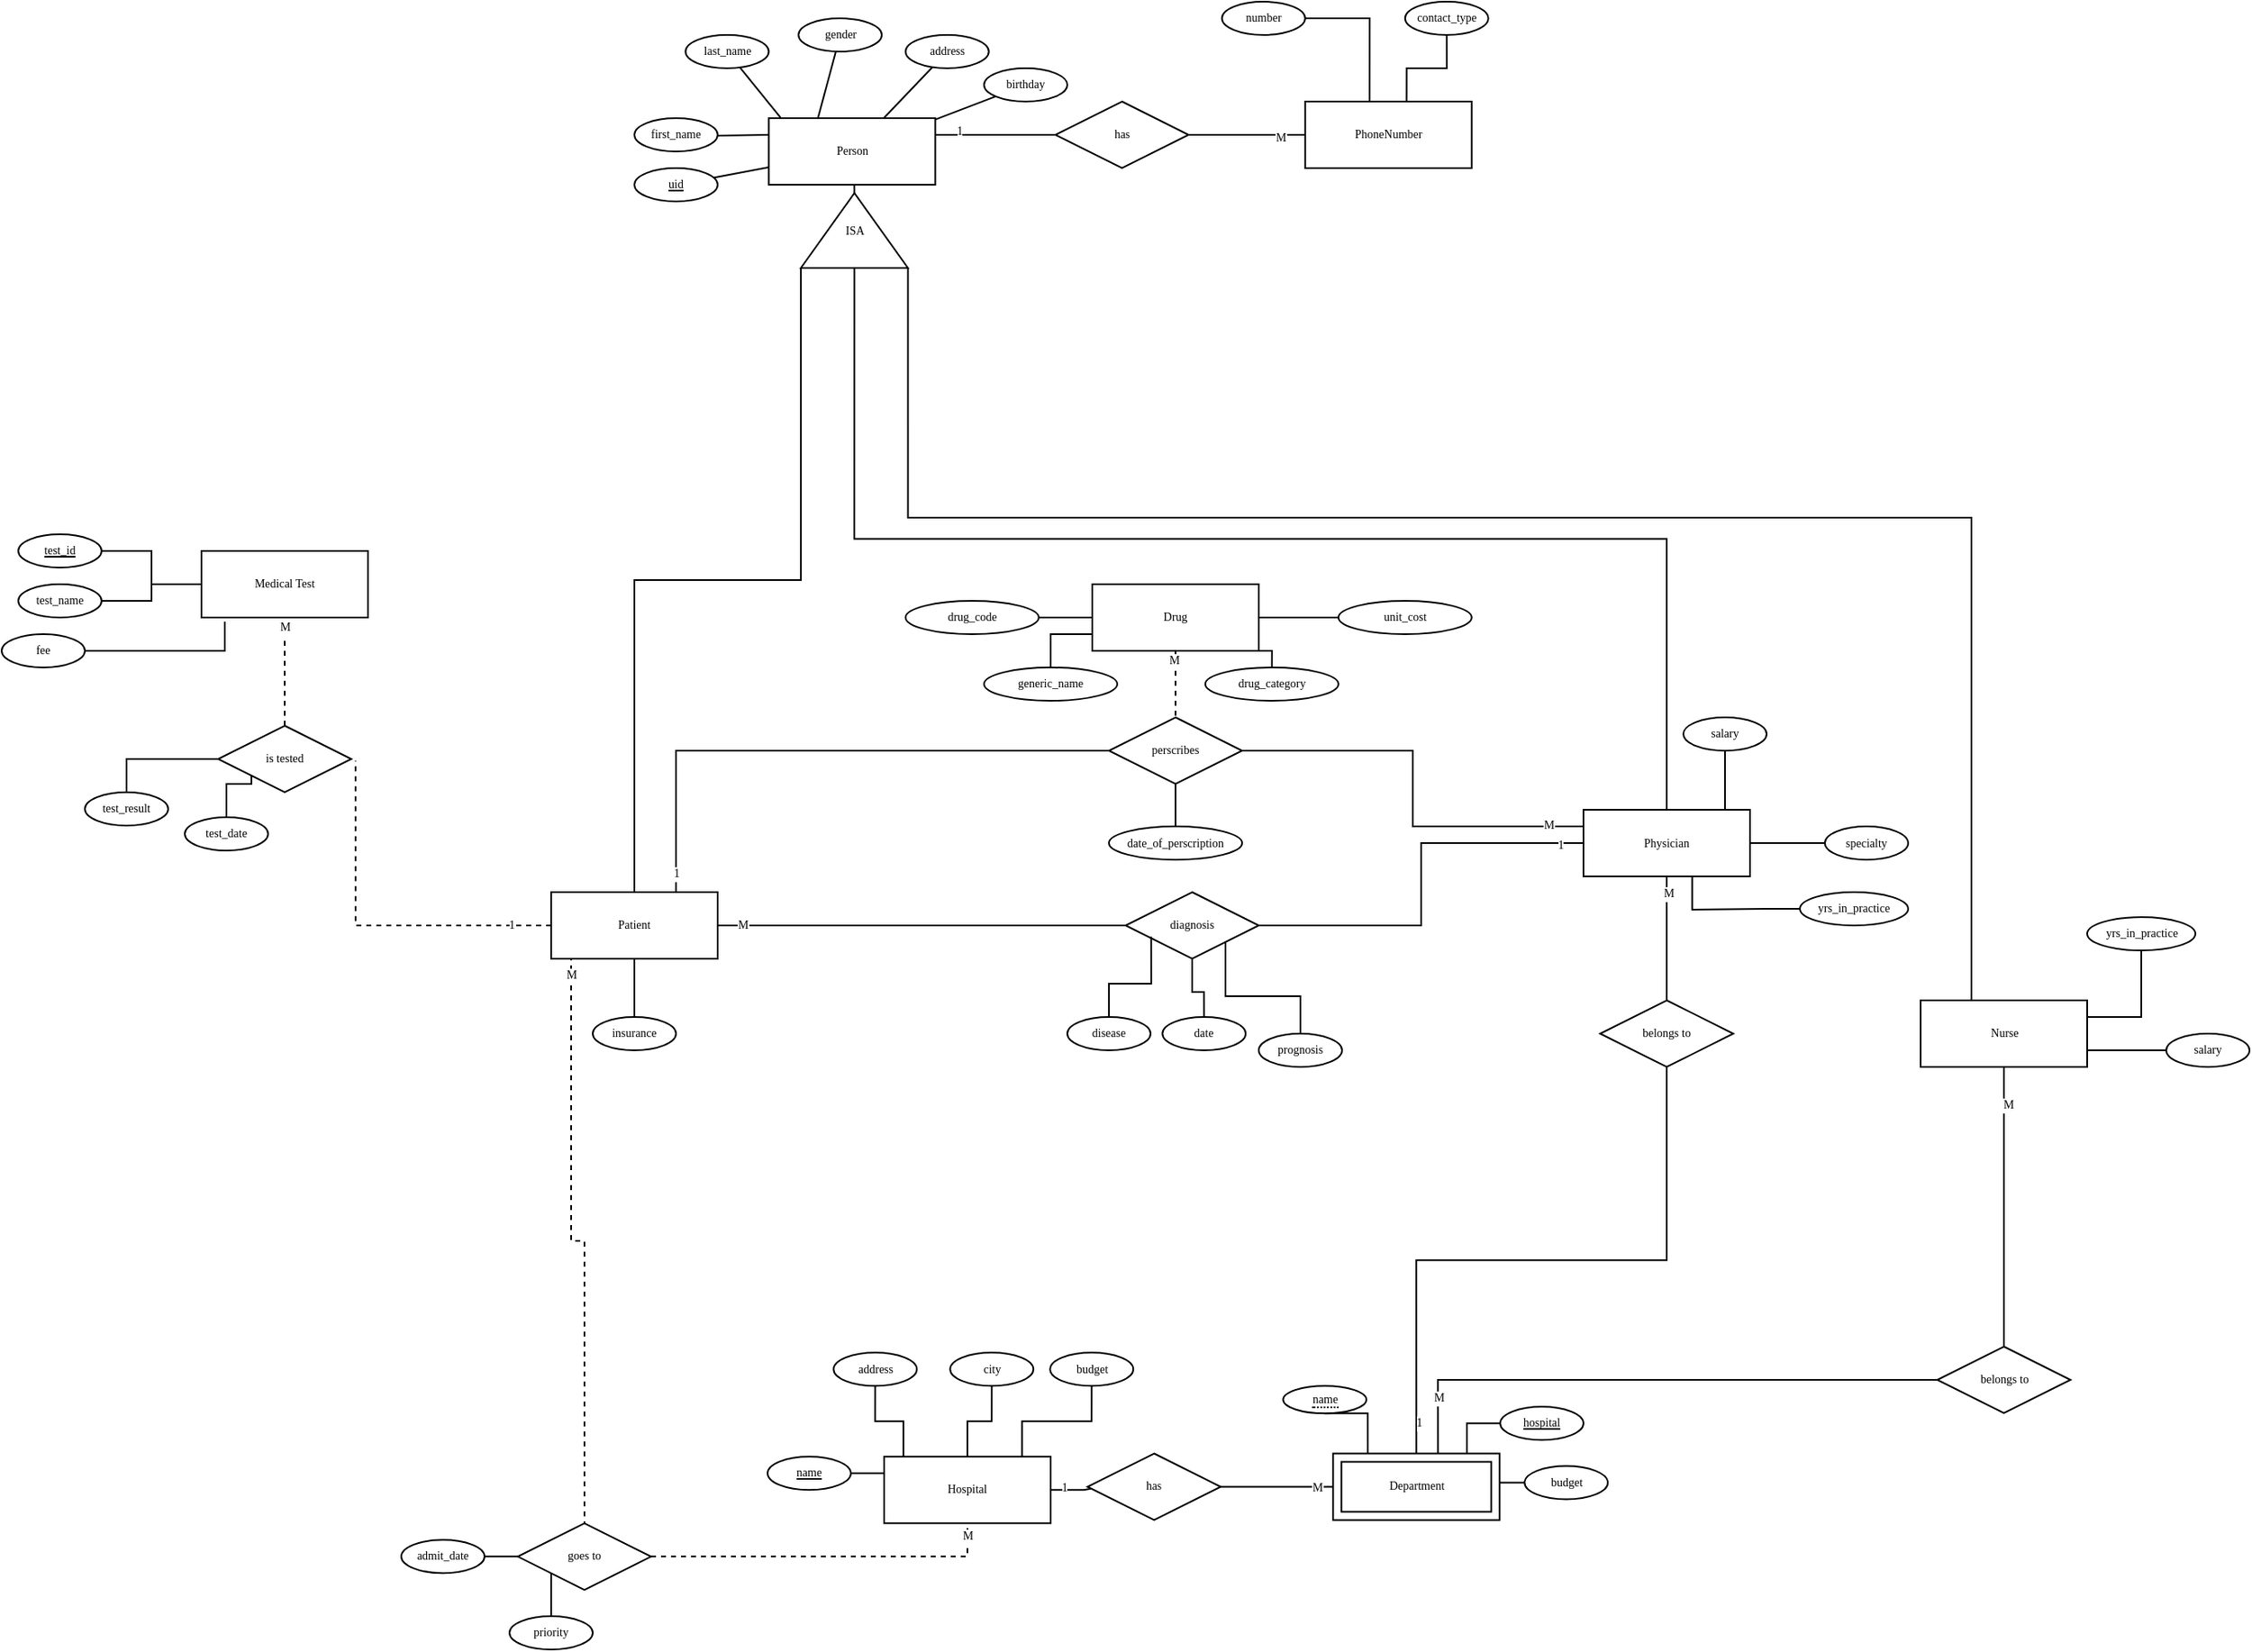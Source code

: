 <mxfile version="26.0.11">
  <diagram name="Page-1" id="0XYR_GX21Qhjts9TqkyV">
    <mxGraphModel dx="2922" dy="870" grid="1" gridSize="10" guides="1" tooltips="1" connect="1" arrows="1" fold="1" page="1" pageScale="1" pageWidth="850" pageHeight="1100" math="0" shadow="0">
      <root>
        <mxCell id="0" />
        <mxCell id="1" parent="0" />
        <mxCell id="vOTe-QLmusaoE5qEw0vW-58" style="shape=connector;rounded=0;orthogonalLoop=1;jettySize=auto;html=1;strokeColor=default;align=center;verticalAlign=top;fontFamily=Verdana;fontSize=7;fontColor=default;labelBackgroundColor=default;startFill=0;endArrow=none;" parent="1" source="vOTe-QLmusaoE5qEw0vW-36" target="vOTe-QLmusaoE5qEw0vW-57" edge="1">
          <mxGeometry relative="1" as="geometry" />
        </mxCell>
        <mxCell id="vOTe-QLmusaoE5qEw0vW-36" value="Person" style="whiteSpace=wrap;html=1;align=center;fontFamily=Verdana;fontSize=7;fontColor=default;labelBackgroundColor=default;" parent="1" vertex="1">
          <mxGeometry x="290.71" y="70" width="100" height="40" as="geometry" />
        </mxCell>
        <mxCell id="vOTe-QLmusaoE5qEw0vW-79" style="edgeStyle=orthogonalEdgeStyle;shape=connector;rounded=0;orthogonalLoop=1;jettySize=auto;html=1;strokeColor=default;align=center;verticalAlign=top;fontFamily=Verdana;fontSize=7;fontColor=default;labelBackgroundColor=default;startFill=0;endArrow=none;" parent="1" source="vOTe-QLmusaoE5qEw0vW-38" target="vOTe-QLmusaoE5qEw0vW-78" edge="1">
          <mxGeometry relative="1" as="geometry" />
        </mxCell>
        <mxCell id="9Wn79j_09oTSSWoXO-Nu-41" style="edgeStyle=orthogonalEdgeStyle;shape=connector;rounded=0;orthogonalLoop=1;jettySize=auto;html=1;exitX=0.12;exitY=0.95;exitDx=0;exitDy=0;strokeColor=default;align=center;verticalAlign=top;fontFamily=Verdana;fontSize=7;fontColor=default;labelBackgroundColor=default;startFill=0;endArrow=none;entryX=0.5;entryY=0;entryDx=0;entryDy=0;dashed=1;exitPerimeter=0;" parent="1" source="vOTe-QLmusaoE5qEw0vW-38" target="9Wn79j_09oTSSWoXO-Nu-43" edge="1">
          <mxGeometry relative="1" as="geometry">
            <mxPoint x="185" y="761" as="targetPoint" />
          </mxGeometry>
        </mxCell>
        <mxCell id="9Wn79j_09oTSSWoXO-Nu-50" value="M" style="edgeLabel;html=1;align=center;verticalAlign=middle;resizable=0;points=[];fontFamily=Verdana;fontSize=7;fontColor=default;labelBackgroundColor=default;" parent="9Wn79j_09oTSSWoXO-Nu-41" vertex="1" connectable="0">
          <mxGeometry x="-0.935" relative="1" as="geometry">
            <mxPoint as="offset" />
          </mxGeometry>
        </mxCell>
        <mxCell id="9Wn79j_09oTSSWoXO-Nu-54" style="edgeStyle=orthogonalEdgeStyle;shape=connector;rounded=0;orthogonalLoop=1;jettySize=auto;html=1;entryX=0;entryY=0.5;entryDx=0;entryDy=0;strokeColor=default;align=center;verticalAlign=top;fontFamily=Verdana;fontSize=7;fontColor=default;labelBackgroundColor=default;startFill=0;endArrow=none;" parent="1" source="vOTe-QLmusaoE5qEw0vW-38" target="9Wn79j_09oTSSWoXO-Nu-53" edge="1">
          <mxGeometry relative="1" as="geometry" />
        </mxCell>
        <mxCell id="9Wn79j_09oTSSWoXO-Nu-57" value="M" style="edgeLabel;html=1;align=center;verticalAlign=middle;resizable=0;points=[];fontFamily=Verdana;fontSize=7;fontColor=default;labelBackgroundColor=default;" parent="9Wn79j_09oTSSWoXO-Nu-54" vertex="1" connectable="0">
          <mxGeometry x="-0.877" relative="1" as="geometry">
            <mxPoint as="offset" />
          </mxGeometry>
        </mxCell>
        <mxCell id="deMmKMZbdTNqM2CD1op9-8" style="edgeStyle=orthogonalEdgeStyle;shape=connector;rounded=0;orthogonalLoop=1;jettySize=auto;html=1;exitX=0;exitY=0.5;exitDx=0;exitDy=0;strokeColor=default;align=center;verticalAlign=top;fontFamily=Verdana;fontSize=7;fontColor=default;labelBackgroundColor=default;startFill=0;endArrow=none;entryX=1.032;entryY=0.525;entryDx=0;entryDy=0;entryPerimeter=0;dashed=1;" parent="1" source="vOTe-QLmusaoE5qEw0vW-38" target="deMmKMZbdTNqM2CD1op9-9" edge="1">
          <mxGeometry relative="1" as="geometry">
            <mxPoint x="70" y="454.905" as="targetPoint" />
          </mxGeometry>
        </mxCell>
        <mxCell id="deMmKMZbdTNqM2CD1op9-12" value="1" style="edgeLabel;html=1;align=center;verticalAlign=middle;resizable=0;points=[];fontFamily=Verdana;fontSize=7;fontColor=default;labelBackgroundColor=default;" parent="deMmKMZbdTNqM2CD1op9-8" vertex="1" connectable="0">
          <mxGeometry x="-0.772" relative="1" as="geometry">
            <mxPoint as="offset" />
          </mxGeometry>
        </mxCell>
        <mxCell id="deMmKMZbdTNqM2CD1op9-21" style="edgeStyle=orthogonalEdgeStyle;shape=connector;rounded=0;orthogonalLoop=1;jettySize=auto;html=1;exitX=0.75;exitY=0;exitDx=0;exitDy=0;entryX=0;entryY=0.5;entryDx=0;entryDy=0;strokeColor=default;align=center;verticalAlign=top;fontFamily=Verdana;fontSize=7;fontColor=default;labelBackgroundColor=default;startFill=0;endArrow=none;" parent="1" source="vOTe-QLmusaoE5qEw0vW-38" target="deMmKMZbdTNqM2CD1op9-19" edge="1">
          <mxGeometry relative="1" as="geometry" />
        </mxCell>
        <mxCell id="deMmKMZbdTNqM2CD1op9-22" value="1" style="edgeLabel;html=1;align=center;verticalAlign=middle;resizable=0;points=[];fontFamily=Verdana;fontSize=7;fontColor=default;labelBackgroundColor=default;" parent="deMmKMZbdTNqM2CD1op9-21" vertex="1" connectable="0">
          <mxGeometry x="-0.934" relative="1" as="geometry">
            <mxPoint as="offset" />
          </mxGeometry>
        </mxCell>
        <mxCell id="vOTe-QLmusaoE5qEw0vW-38" value="Patient" style="whiteSpace=wrap;html=1;align=center;strokeColor=default;verticalAlign=middle;fontFamily=Verdana;fontSize=7;fontColor=default;labelBackgroundColor=default;fillColor=default;" parent="1" vertex="1">
          <mxGeometry x="160" y="535" width="100" height="40" as="geometry" />
        </mxCell>
        <mxCell id="9Wn79j_09oTSSWoXO-Nu-33" style="edgeStyle=orthogonalEdgeStyle;shape=connector;rounded=0;orthogonalLoop=1;jettySize=auto;html=1;exitX=0.5;exitY=1;exitDx=0;exitDy=0;strokeColor=default;align=center;verticalAlign=top;fontFamily=Verdana;fontSize=7;fontColor=default;labelBackgroundColor=default;startFill=0;endArrow=none;entryX=0.5;entryY=0;entryDx=0;entryDy=0;" parent="1" source="vOTe-QLmusaoE5qEw0vW-39" target="9Wn79j_09oTSSWoXO-Nu-34" edge="1">
          <mxGeometry relative="1" as="geometry">
            <mxPoint x="960" y="530.476" as="targetPoint" />
          </mxGeometry>
        </mxCell>
        <mxCell id="9Wn79j_09oTSSWoXO-Nu-39" value="M" style="edgeLabel;html=1;align=center;verticalAlign=middle;resizable=0;points=[];fontFamily=Verdana;fontSize=7;fontColor=default;labelBackgroundColor=default;" parent="9Wn79j_09oTSSWoXO-Nu-33" vertex="1" connectable="0">
          <mxGeometry x="-0.733" y="2" relative="1" as="geometry">
            <mxPoint as="offset" />
          </mxGeometry>
        </mxCell>
        <mxCell id="vOTe-QLmusaoE5qEw0vW-39" value="Nurse" style="whiteSpace=wrap;html=1;align=center;strokeColor=default;verticalAlign=middle;fontFamily=Verdana;fontSize=7;fontColor=default;labelBackgroundColor=default;fillColor=default;" parent="1" vertex="1">
          <mxGeometry x="982.5" y="600" width="100" height="40" as="geometry" />
        </mxCell>
        <mxCell id="vOTe-QLmusaoE5qEw0vW-81" style="edgeStyle=orthogonalEdgeStyle;shape=connector;rounded=0;orthogonalLoop=1;jettySize=auto;html=1;strokeColor=default;align=center;verticalAlign=top;fontFamily=Verdana;fontSize=7;fontColor=default;labelBackgroundColor=default;startFill=0;endArrow=none;" parent="1" source="vOTe-QLmusaoE5qEw0vW-40" target="vOTe-QLmusaoE5qEw0vW-80" edge="1">
          <mxGeometry relative="1" as="geometry" />
        </mxCell>
        <mxCell id="9Wn79j_09oTSSWoXO-Nu-27" style="edgeStyle=orthogonalEdgeStyle;shape=connector;rounded=0;orthogonalLoop=1;jettySize=auto;html=1;entryX=0.5;entryY=0;entryDx=0;entryDy=0;strokeColor=default;align=center;verticalAlign=top;fontFamily=Verdana;fontSize=7;fontColor=default;labelBackgroundColor=default;startFill=0;endArrow=none;" parent="1" source="vOTe-QLmusaoE5qEw0vW-40" target="9Wn79j_09oTSSWoXO-Nu-26" edge="1">
          <mxGeometry relative="1" as="geometry" />
        </mxCell>
        <mxCell id="9Wn79j_09oTSSWoXO-Nu-30" value="M" style="edgeLabel;html=1;align=center;verticalAlign=middle;resizable=0;points=[];fontFamily=Verdana;fontSize=7;fontColor=default;labelBackgroundColor=default;" parent="9Wn79j_09oTSSWoXO-Nu-27" vertex="1" connectable="0">
          <mxGeometry x="-0.726" y="1" relative="1" as="geometry">
            <mxPoint as="offset" />
          </mxGeometry>
        </mxCell>
        <mxCell id="deMmKMZbdTNqM2CD1op9-20" style="edgeStyle=orthogonalEdgeStyle;shape=connector;rounded=0;orthogonalLoop=1;jettySize=auto;html=1;exitX=0;exitY=0.25;exitDx=0;exitDy=0;entryX=1;entryY=0.5;entryDx=0;entryDy=0;strokeColor=default;align=center;verticalAlign=top;fontFamily=Verdana;fontSize=7;fontColor=default;labelBackgroundColor=default;startFill=0;endArrow=none;" parent="1" source="vOTe-QLmusaoE5qEw0vW-40" target="deMmKMZbdTNqM2CD1op9-19" edge="1">
          <mxGeometry relative="1" as="geometry" />
        </mxCell>
        <mxCell id="deMmKMZbdTNqM2CD1op9-23" value="M" style="edgeLabel;html=1;align=center;verticalAlign=middle;resizable=0;points=[];fontFamily=Verdana;fontSize=7;fontColor=default;labelBackgroundColor=default;" parent="deMmKMZbdTNqM2CD1op9-20" vertex="1" connectable="0">
          <mxGeometry x="-0.833" y="-1" relative="1" as="geometry">
            <mxPoint as="offset" />
          </mxGeometry>
        </mxCell>
        <mxCell id="YlcecKdmRjpHt5p4q1v1-6" style="edgeStyle=orthogonalEdgeStyle;shape=connector;rounded=0;orthogonalLoop=1;jettySize=auto;html=1;exitX=0.75;exitY=0;exitDx=0;exitDy=0;entryX=0.5;entryY=1;entryDx=0;entryDy=0;strokeColor=default;align=center;verticalAlign=top;fontFamily=Verdana;fontSize=7;fontColor=default;labelBackgroundColor=default;startFill=0;endArrow=none;" edge="1" parent="1" source="vOTe-QLmusaoE5qEw0vW-40" target="vOTe-QLmusaoE5qEw0vW-86">
          <mxGeometry relative="1" as="geometry" />
        </mxCell>
        <mxCell id="vOTe-QLmusaoE5qEw0vW-40" value="Physician" style="whiteSpace=wrap;html=1;align=center;strokeColor=default;verticalAlign=middle;fontFamily=Verdana;fontSize=7;fontColor=default;labelBackgroundColor=default;fillColor=default;" parent="1" vertex="1">
          <mxGeometry x="780" y="485.5" width="100" height="40" as="geometry" />
        </mxCell>
        <mxCell id="vOTe-QLmusaoE5qEw0vW-41" value="ISA" style="verticalLabelPosition=middle;verticalAlign=middle;html=1;shape=mxgraph.basic.acute_triangle;dx=0.5;strokeColor=default;align=center;fontFamily=Verdana;fontSize=7;fontColor=default;labelBackgroundColor=default;fillColor=default;labelPosition=center;" parent="1" vertex="1">
          <mxGeometry x="310.0" y="115" width="64.29" height="45" as="geometry" />
        </mxCell>
        <mxCell id="vOTe-QLmusaoE5qEw0vW-42" style="edgeStyle=orthogonalEdgeStyle;shape=connector;rounded=0;orthogonalLoop=1;jettySize=auto;html=1;exitX=0.5;exitY=0;exitDx=0;exitDy=0;entryX=1;entryY=1;entryDx=0;entryDy=0;entryPerimeter=0;strokeColor=default;align=center;verticalAlign=top;fontFamily=Verdana;fontSize=7;fontColor=default;labelBackgroundColor=default;startFill=0;endArrow=none;" parent="1" source="vOTe-QLmusaoE5qEw0vW-39" target="vOTe-QLmusaoE5qEw0vW-41" edge="1">
          <mxGeometry relative="1" as="geometry">
            <Array as="points">
              <mxPoint x="1013" y="310" />
              <mxPoint x="374" y="310" />
            </Array>
          </mxGeometry>
        </mxCell>
        <mxCell id="vOTe-QLmusaoE5qEw0vW-43" style="edgeStyle=orthogonalEdgeStyle;shape=connector;rounded=0;orthogonalLoop=1;jettySize=auto;html=1;exitX=0.5;exitY=0;exitDx=0;exitDy=0;strokeColor=default;align=center;verticalAlign=top;fontFamily=Verdana;fontSize=7;fontColor=default;labelBackgroundColor=default;startFill=0;endArrow=none;entryX=0;entryY=1;entryDx=0;entryDy=0;entryPerimeter=0;" parent="1" source="vOTe-QLmusaoE5qEw0vW-38" target="vOTe-QLmusaoE5qEw0vW-41" edge="1">
          <mxGeometry relative="1" as="geometry" />
        </mxCell>
        <mxCell id="vOTe-QLmusaoE5qEw0vW-44" style="edgeStyle=orthogonalEdgeStyle;shape=connector;rounded=0;orthogonalLoop=1;jettySize=auto;html=1;exitX=0.5;exitY=0;exitDx=0;exitDy=0;entryX=0.5;entryY=1;entryDx=0;entryDy=0;entryPerimeter=0;strokeColor=default;align=center;verticalAlign=top;fontFamily=Verdana;fontSize=7;fontColor=default;labelBackgroundColor=default;startFill=0;endArrow=none;" parent="1" source="vOTe-QLmusaoE5qEw0vW-40" target="vOTe-QLmusaoE5qEw0vW-41" edge="1">
          <mxGeometry relative="1" as="geometry" />
        </mxCell>
        <mxCell id="vOTe-QLmusaoE5qEw0vW-45" style="edgeStyle=orthogonalEdgeStyle;shape=connector;rounded=0;orthogonalLoop=1;jettySize=auto;html=1;exitX=0.5;exitY=1;exitDx=0;exitDy=0;entryX=0;entryY=0;entryDx=32.145;entryDy=0;entryPerimeter=0;strokeColor=default;align=center;verticalAlign=top;fontFamily=Verdana;fontSize=7;fontColor=default;labelBackgroundColor=default;startFill=0;endArrow=none;" parent="1" source="vOTe-QLmusaoE5qEw0vW-36" target="vOTe-QLmusaoE5qEw0vW-41" edge="1">
          <mxGeometry relative="1" as="geometry" />
        </mxCell>
        <mxCell id="vOTe-QLmusaoE5qEw0vW-49" style="shape=connector;rounded=0;orthogonalLoop=1;jettySize=auto;html=1;strokeColor=default;align=center;verticalAlign=top;fontFamily=Verdana;fontSize=7;fontColor=default;labelBackgroundColor=default;startFill=0;endArrow=none;endSize=6;startSize=6;jumpSize=6;shadow=0;" parent="1" source="vOTe-QLmusaoE5qEw0vW-46" target="vOTe-QLmusaoE5qEw0vW-36" edge="1">
          <mxGeometry relative="1" as="geometry" />
        </mxCell>
        <mxCell id="vOTe-QLmusaoE5qEw0vW-46" value="uid" style="ellipse;whiteSpace=wrap;html=1;align=center;fontStyle=4;strokeColor=default;verticalAlign=middle;fontFamily=Verdana;fontSize=7;fontColor=default;labelBackgroundColor=default;fillColor=default;" parent="1" vertex="1">
          <mxGeometry x="210.0" y="100" width="50" height="20" as="geometry" />
        </mxCell>
        <mxCell id="vOTe-QLmusaoE5qEw0vW-62" style="shape=connector;rounded=0;orthogonalLoop=1;jettySize=auto;html=1;entryX=0;entryY=0.25;entryDx=0;entryDy=0;strokeColor=default;align=center;verticalAlign=top;fontFamily=Verdana;fontSize=7;fontColor=default;labelBackgroundColor=default;startFill=0;endArrow=none;" parent="1" source="vOTe-QLmusaoE5qEw0vW-53" target="vOTe-QLmusaoE5qEw0vW-36" edge="1">
          <mxGeometry relative="1" as="geometry" />
        </mxCell>
        <mxCell id="vOTe-QLmusaoE5qEw0vW-53" value="first_name" style="ellipse;whiteSpace=wrap;html=1;align=center;strokeColor=default;verticalAlign=middle;fontFamily=Verdana;fontSize=7;fontColor=default;labelBackgroundColor=default;fillColor=default;" parent="1" vertex="1">
          <mxGeometry x="210" y="70" width="50" height="20" as="geometry" />
        </mxCell>
        <mxCell id="vOTe-QLmusaoE5qEw0vW-54" value="last_name&lt;span style=&quot;color: rgba(0, 0, 0, 0); font-family: monospace; font-size: 0px; text-align: start; text-wrap-mode: nowrap; background-color: rgb(251, 251, 251);&quot;&gt;%3CmxGraphModel%3E%3Croot%3E%3CmxCell%20id%3D%220%22%2F%3E%3CmxCell%20id%3D%221%22%20parent%3D%220%22%2F%3E%3CmxCell%20id%3D%222%22%20value%3D%22first_name%22%20style%3D%22ellipse%3BwhiteSpace%3Dwrap%3Bhtml%3D1%3Balign%3Dcenter%3BstrokeColor%3Ddefault%3BverticalAlign%3Dmiddle%3BfontFamily%3DVerdana%3BfontSize%3D7%3BfontColor%3Ddefault%3BlabelBackgroundColor%3Ddefault%3BfillColor%3Ddefault%3B%22%20vertex%3D%221%22%20parent%3D%221%22%3E%3CmxGeometry%20x%3D%22180%22%20y%3D%22210%22%20width%3D%2250%22%20height%3D%2220%22%20as%3D%22geometry%22%2F%3E%3C%2FmxCell%3E%3C%2Froot%3E%3C%2FmxGraphModel%3E&lt;/span&gt;" style="ellipse;whiteSpace=wrap;html=1;align=center;strokeColor=default;verticalAlign=middle;fontFamily=Verdana;fontSize=7;fontColor=default;labelBackgroundColor=default;fillColor=default;" parent="1" vertex="1">
          <mxGeometry x="240.71" y="20" width="50" height="20" as="geometry" />
        </mxCell>
        <mxCell id="vOTe-QLmusaoE5qEw0vW-55" value="gender" style="ellipse;whiteSpace=wrap;html=1;align=center;strokeColor=default;verticalAlign=middle;fontFamily=Verdana;fontSize=7;fontColor=default;labelBackgroundColor=default;fillColor=default;" parent="1" vertex="1">
          <mxGeometry x="308.57" y="10" width="50" height="20" as="geometry" />
        </mxCell>
        <mxCell id="vOTe-QLmusaoE5qEw0vW-59" style="shape=connector;rounded=0;orthogonalLoop=1;jettySize=auto;html=1;strokeColor=default;align=center;verticalAlign=top;fontFamily=Verdana;fontSize=7;fontColor=default;labelBackgroundColor=default;startFill=0;endArrow=none;" parent="1" source="vOTe-QLmusaoE5qEw0vW-56" target="vOTe-QLmusaoE5qEw0vW-36" edge="1">
          <mxGeometry relative="1" as="geometry" />
        </mxCell>
        <mxCell id="vOTe-QLmusaoE5qEw0vW-56" value="address" style="ellipse;whiteSpace=wrap;html=1;align=center;strokeColor=default;verticalAlign=middle;fontFamily=Verdana;fontSize=7;fontColor=default;labelBackgroundColor=default;fillColor=default;" parent="1" vertex="1">
          <mxGeometry x="372.86" y="20" width="50" height="20" as="geometry" />
        </mxCell>
        <mxCell id="vOTe-QLmusaoE5qEw0vW-57" value="birthday" style="ellipse;whiteSpace=wrap;html=1;align=center;strokeColor=default;verticalAlign=middle;fontFamily=Verdana;fontSize=7;fontColor=default;labelBackgroundColor=default;fillColor=default;" parent="1" vertex="1">
          <mxGeometry x="420" y="40" width="50" height="20" as="geometry" />
        </mxCell>
        <mxCell id="vOTe-QLmusaoE5qEw0vW-60" style="shape=connector;rounded=0;orthogonalLoop=1;jettySize=auto;html=1;entryX=0.295;entryY=0.004;entryDx=0;entryDy=0;entryPerimeter=0;strokeColor=default;align=center;verticalAlign=top;fontFamily=Verdana;fontSize=7;fontColor=default;labelBackgroundColor=default;startFill=0;endArrow=none;" parent="1" source="vOTe-QLmusaoE5qEw0vW-55" target="vOTe-QLmusaoE5qEw0vW-36" edge="1">
          <mxGeometry relative="1" as="geometry" />
        </mxCell>
        <mxCell id="vOTe-QLmusaoE5qEw0vW-61" style="shape=connector;rounded=0;orthogonalLoop=1;jettySize=auto;html=1;entryX=0.071;entryY=-0.008;entryDx=0;entryDy=0;entryPerimeter=0;strokeColor=default;align=center;verticalAlign=top;fontFamily=Verdana;fontSize=7;fontColor=default;labelBackgroundColor=default;startFill=0;endArrow=none;" parent="1" source="vOTe-QLmusaoE5qEw0vW-54" target="vOTe-QLmusaoE5qEw0vW-36" edge="1">
          <mxGeometry relative="1" as="geometry" />
        </mxCell>
        <mxCell id="vOTe-QLmusaoE5qEw0vW-63" style="edgeStyle=orthogonalEdgeStyle;shape=connector;rounded=0;orthogonalLoop=1;jettySize=auto;html=1;exitX=0.5;exitY=1;exitDx=0;exitDy=0;strokeColor=default;align=center;verticalAlign=top;fontFamily=Verdana;fontSize=7;fontColor=default;labelBackgroundColor=default;startFill=0;endArrow=none;" parent="1" source="vOTe-QLmusaoE5qEw0vW-53" target="vOTe-QLmusaoE5qEw0vW-53" edge="1">
          <mxGeometry relative="1" as="geometry" />
        </mxCell>
        <mxCell id="vOTe-QLmusaoE5qEw0vW-68" style="edgeStyle=orthogonalEdgeStyle;shape=connector;rounded=0;orthogonalLoop=1;jettySize=auto;html=1;entryX=1;entryY=0.25;entryDx=0;entryDy=0;strokeColor=default;align=center;verticalAlign=top;fontFamily=Verdana;fontSize=7;fontColor=default;labelBackgroundColor=default;startFill=0;endArrow=none;exitX=0;exitY=0.5;exitDx=0;exitDy=0;" parent="1" source="9Wn79j_09oTSSWoXO-Nu-76" target="vOTe-QLmusaoE5qEw0vW-36" edge="1">
          <mxGeometry relative="1" as="geometry">
            <mxPoint x="450" y="190" as="sourcePoint" />
          </mxGeometry>
        </mxCell>
        <mxCell id="vOTe-QLmusaoE5qEw0vW-70" value="1" style="edgeLabel;html=1;align=center;verticalAlign=middle;resizable=0;points=[];strokeColor=default;fontFamily=Verdana;fontSize=7;fontColor=default;labelBackgroundColor=default;fillColor=default;" parent="vOTe-QLmusaoE5qEw0vW-68" vertex="1" connectable="0">
          <mxGeometry x="0.604" y="-2" relative="1" as="geometry">
            <mxPoint as="offset" />
          </mxGeometry>
        </mxCell>
        <mxCell id="vOTe-QLmusaoE5qEw0vW-69" style="edgeStyle=orthogonalEdgeStyle;shape=connector;rounded=0;orthogonalLoop=1;jettySize=auto;html=1;strokeColor=default;align=center;verticalAlign=top;fontFamily=Verdana;fontSize=7;fontColor=default;labelBackgroundColor=default;startFill=0;endArrow=none;exitX=1;exitY=0.5;exitDx=0;exitDy=0;entryX=0;entryY=0.5;entryDx=0;entryDy=0;" parent="1" source="9Wn79j_09oTSSWoXO-Nu-76" target="9Wn79j_09oTSSWoXO-Nu-77" edge="1">
          <mxGeometry relative="1" as="geometry">
            <mxPoint x="542.86" y="90" as="sourcePoint" />
            <mxPoint x="612.86" y="80" as="targetPoint" />
          </mxGeometry>
        </mxCell>
        <mxCell id="vOTe-QLmusaoE5qEw0vW-71" value="M" style="edgeLabel;html=1;align=center;verticalAlign=middle;resizable=0;points=[];strokeColor=default;fontFamily=Verdana;fontSize=7;fontColor=default;labelBackgroundColor=default;fillColor=default;" parent="vOTe-QLmusaoE5qEw0vW-69" vertex="1" connectable="0">
          <mxGeometry x="0.55" y="-2" relative="1" as="geometry">
            <mxPoint as="offset" />
          </mxGeometry>
        </mxCell>
        <mxCell id="vOTe-QLmusaoE5qEw0vW-75" style="edgeStyle=orthogonalEdgeStyle;shape=connector;rounded=0;orthogonalLoop=1;jettySize=auto;html=1;exitX=1;exitY=0.5;exitDx=0;exitDy=0;entryX=0.387;entryY=0.044;entryDx=0;entryDy=0;entryPerimeter=0;strokeColor=default;align=center;verticalAlign=top;fontFamily=Verdana;fontSize=7;fontColor=default;labelBackgroundColor=default;startFill=0;endArrow=none;" parent="1" source="YlcecKdmRjpHt5p4q1v1-2" target="9Wn79j_09oTSSWoXO-Nu-77" edge="1">
          <mxGeometry relative="1" as="geometry">
            <mxPoint x="650.36" y="56.6" as="targetPoint" />
            <mxPoint x="610.45" y="13.72" as="sourcePoint" />
          </mxGeometry>
        </mxCell>
        <mxCell id="vOTe-QLmusaoE5qEw0vW-76" value="contact_type" style="ellipse;whiteSpace=wrap;html=1;align=center;strokeColor=default;verticalAlign=middle;fontFamily=Verdana;fontSize=7;fontColor=default;labelBackgroundColor=default;fillColor=default;" parent="1" vertex="1">
          <mxGeometry x="672.86" width="50" height="20" as="geometry" />
        </mxCell>
        <mxCell id="vOTe-QLmusaoE5qEw0vW-77" style="edgeStyle=orthogonalEdgeStyle;shape=connector;rounded=0;orthogonalLoop=1;jettySize=auto;html=1;entryX=0.609;entryY=0.017;entryDx=0;entryDy=0;entryPerimeter=0;strokeColor=default;align=center;verticalAlign=top;fontFamily=Verdana;fontSize=7;fontColor=default;labelBackgroundColor=default;startFill=0;endArrow=none;" parent="1" source="vOTe-QLmusaoE5qEw0vW-76" target="9Wn79j_09oTSSWoXO-Nu-77" edge="1">
          <mxGeometry relative="1" as="geometry">
            <mxPoint x="673.36" y="56.6" as="targetPoint" />
          </mxGeometry>
        </mxCell>
        <mxCell id="vOTe-QLmusaoE5qEw0vW-78" value="insurance" style="ellipse;whiteSpace=wrap;html=1;align=center;strokeColor=default;verticalAlign=middle;fontFamily=Verdana;fontSize=7;fontColor=default;labelBackgroundColor=default;fillColor=default;" parent="1" vertex="1">
          <mxGeometry x="185" y="610" width="50" height="20" as="geometry" />
        </mxCell>
        <mxCell id="vOTe-QLmusaoE5qEw0vW-80" value="specialty" style="ellipse;whiteSpace=wrap;html=1;align=center;strokeColor=default;verticalAlign=middle;fontFamily=Verdana;fontSize=7;fontColor=default;labelBackgroundColor=default;fillColor=default;" parent="1" vertex="1">
          <mxGeometry x="925" y="495.5" width="50" height="20" as="geometry" />
        </mxCell>
        <mxCell id="vOTe-QLmusaoE5qEw0vW-82" value="yrs_in_practice" style="ellipse;whiteSpace=wrap;html=1;align=center;strokeColor=default;verticalAlign=middle;fontFamily=Verdana;fontSize=7;fontColor=default;labelBackgroundColor=default;fillColor=default;" parent="1" vertex="1">
          <mxGeometry x="910" y="535" width="65" height="20" as="geometry" />
        </mxCell>
        <mxCell id="vOTe-QLmusaoE5qEw0vW-83" style="edgeStyle=orthogonalEdgeStyle;shape=connector;rounded=0;orthogonalLoop=1;jettySize=auto;html=1;entryX=0.653;entryY=1.006;entryDx=0;entryDy=0;entryPerimeter=0;strokeColor=default;align=center;verticalAlign=top;fontFamily=Verdana;fontSize=7;fontColor=default;labelBackgroundColor=default;startFill=0;endArrow=none;" parent="1" source="vOTe-QLmusaoE5qEw0vW-82" target="vOTe-QLmusaoE5qEw0vW-40" edge="1">
          <mxGeometry relative="1" as="geometry" />
        </mxCell>
        <mxCell id="vOTe-QLmusaoE5qEw0vW-84" value="yrs_in_practice" style="ellipse;whiteSpace=wrap;html=1;align=center;strokeColor=default;verticalAlign=middle;fontFamily=Verdana;fontSize=7;fontColor=default;labelBackgroundColor=default;fillColor=default;" parent="1" vertex="1">
          <mxGeometry x="1082.5" y="550" width="65" height="20" as="geometry" />
        </mxCell>
        <mxCell id="vOTe-QLmusaoE5qEw0vW-86" value="salary" style="ellipse;whiteSpace=wrap;html=1;align=center;strokeColor=default;verticalAlign=middle;fontFamily=Verdana;fontSize=7;fontColor=default;labelBackgroundColor=default;fillColor=default;" parent="1" vertex="1">
          <mxGeometry x="840" y="430" width="50" height="20" as="geometry" />
        </mxCell>
        <mxCell id="YlcecKdmRjpHt5p4q1v1-7" style="edgeStyle=orthogonalEdgeStyle;shape=connector;rounded=0;orthogonalLoop=1;jettySize=auto;html=1;entryX=1;entryY=0.75;entryDx=0;entryDy=0;strokeColor=default;align=center;verticalAlign=top;fontFamily=Verdana;fontSize=7;fontColor=default;labelBackgroundColor=default;startFill=0;endArrow=none;" edge="1" parent="1" source="vOTe-QLmusaoE5qEw0vW-88" target="vOTe-QLmusaoE5qEw0vW-39">
          <mxGeometry relative="1" as="geometry" />
        </mxCell>
        <mxCell id="vOTe-QLmusaoE5qEw0vW-88" value="salary" style="ellipse;whiteSpace=wrap;html=1;align=center;strokeColor=default;verticalAlign=middle;fontFamily=Verdana;fontSize=7;fontColor=default;labelBackgroundColor=default;fillColor=default;" parent="1" vertex="1">
          <mxGeometry x="1130" y="620" width="50" height="20" as="geometry" />
        </mxCell>
        <mxCell id="vOTe-QLmusaoE5qEw0vW-90" value="Hospital" style="whiteSpace=wrap;html=1;align=center;strokeColor=default;verticalAlign=middle;fontFamily=Verdana;fontSize=7;fontColor=default;labelBackgroundColor=default;fillColor=default;" parent="1" vertex="1">
          <mxGeometry x="360" y="874.14" width="100" height="40" as="geometry" />
        </mxCell>
        <mxCell id="9Wn79j_09oTSSWoXO-Nu-5" style="edgeStyle=orthogonalEdgeStyle;shape=connector;rounded=0;orthogonalLoop=1;jettySize=auto;html=1;entryX=0;entryY=0.5;entryDx=0;entryDy=0;strokeColor=default;align=center;verticalAlign=top;fontFamily=Verdana;fontSize=7;fontColor=default;labelBackgroundColor=default;startFill=0;endArrow=none;" parent="1" source="9Wn79j_09oTSSWoXO-Nu-2" target="vOTe-QLmusaoE5qEw0vW-90" edge="1">
          <mxGeometry relative="1" as="geometry" />
        </mxCell>
        <mxCell id="9Wn79j_09oTSSWoXO-Nu-2" value="name" style="ellipse;whiteSpace=wrap;html=1;align=center;fontStyle=4;strokeColor=default;verticalAlign=middle;fontFamily=Verdana;fontSize=7;fontColor=default;labelBackgroundColor=default;fillColor=default;" parent="1" vertex="1">
          <mxGeometry x="290" y="874.14" width="50" height="20" as="geometry" />
        </mxCell>
        <mxCell id="9Wn79j_09oTSSWoXO-Nu-6" value="address" style="ellipse;whiteSpace=wrap;html=1;align=center;strokeColor=default;verticalAlign=middle;fontFamily=Verdana;fontSize=7;fontColor=default;labelBackgroundColor=default;fillColor=default;" parent="1" vertex="1">
          <mxGeometry x="329.64" y="811.64" width="50" height="20" as="geometry" />
        </mxCell>
        <mxCell id="9Wn79j_09oTSSWoXO-Nu-10" style="edgeStyle=orthogonalEdgeStyle;shape=connector;rounded=0;orthogonalLoop=1;jettySize=auto;html=1;entryX=0.5;entryY=0;entryDx=0;entryDy=0;strokeColor=default;align=center;verticalAlign=top;fontFamily=Verdana;fontSize=7;fontColor=default;labelBackgroundColor=default;startFill=0;endArrow=none;" parent="1" source="9Wn79j_09oTSSWoXO-Nu-7" target="vOTe-QLmusaoE5qEw0vW-90" edge="1">
          <mxGeometry relative="1" as="geometry" />
        </mxCell>
        <mxCell id="9Wn79j_09oTSSWoXO-Nu-7" value="city" style="ellipse;whiteSpace=wrap;html=1;align=center;strokeColor=default;verticalAlign=middle;fontFamily=Verdana;fontSize=7;fontColor=default;labelBackgroundColor=default;fillColor=default;" parent="1" vertex="1">
          <mxGeometry x="399.64" y="811.64" width="50" height="20" as="geometry" />
        </mxCell>
        <mxCell id="9Wn79j_09oTSSWoXO-Nu-8" value="budget" style="ellipse;whiteSpace=wrap;html=1;align=center;strokeColor=default;verticalAlign=middle;fontFamily=Verdana;fontSize=7;fontColor=default;labelBackgroundColor=default;fillColor=default;" parent="1" vertex="1">
          <mxGeometry x="459.64" y="811.64" width="50" height="20" as="geometry" />
        </mxCell>
        <mxCell id="9Wn79j_09oTSSWoXO-Nu-9" style="edgeStyle=orthogonalEdgeStyle;shape=connector;rounded=0;orthogonalLoop=1;jettySize=auto;html=1;strokeColor=default;align=center;verticalAlign=top;fontFamily=Verdana;fontSize=7;fontColor=default;labelBackgroundColor=default;startFill=0;endArrow=none;entryX=0.116;entryY=0.002;entryDx=0;entryDy=0;entryPerimeter=0;" parent="1" source="9Wn79j_09oTSSWoXO-Nu-6" target="vOTe-QLmusaoE5qEw0vW-90" edge="1">
          <mxGeometry relative="1" as="geometry">
            <mxPoint x="379.64" y="861.64" as="targetPoint" />
          </mxGeometry>
        </mxCell>
        <mxCell id="9Wn79j_09oTSSWoXO-Nu-11" style="edgeStyle=orthogonalEdgeStyle;shape=connector;rounded=0;orthogonalLoop=1;jettySize=auto;html=1;entryX=0.828;entryY=0.01;entryDx=0;entryDy=0;entryPerimeter=0;strokeColor=default;align=center;verticalAlign=top;fontFamily=Verdana;fontSize=7;fontColor=default;labelBackgroundColor=default;startFill=0;endArrow=none;" parent="1" source="9Wn79j_09oTSSWoXO-Nu-8" target="vOTe-QLmusaoE5qEw0vW-90" edge="1">
          <mxGeometry relative="1" as="geometry" />
        </mxCell>
        <mxCell id="9Wn79j_09oTSSWoXO-Nu-16" style="edgeStyle=orthogonalEdgeStyle;shape=connector;rounded=0;orthogonalLoop=1;jettySize=auto;html=1;entryX=0;entryY=0.5;entryDx=0;entryDy=0;strokeColor=default;align=center;verticalAlign=top;fontFamily=Verdana;fontSize=7;fontColor=default;labelBackgroundColor=default;startFill=0;endArrow=none;" parent="1" source="9Wn79j_09oTSSWoXO-Nu-14" target="9Wn79j_09oTSSWoXO-Nu-75" edge="1">
          <mxGeometry relative="1" as="geometry" />
        </mxCell>
        <mxCell id="9Wn79j_09oTSSWoXO-Nu-17" value="M" style="edgeLabel;html=1;align=center;verticalAlign=middle;resizable=0;points=[];fontFamily=Verdana;fontSize=7;fontColor=default;labelBackgroundColor=default;" parent="9Wn79j_09oTSSWoXO-Nu-16" vertex="1" connectable="0">
          <mxGeometry x="0.71" relative="1" as="geometry">
            <mxPoint as="offset" />
          </mxGeometry>
        </mxCell>
        <mxCell id="9Wn79j_09oTSSWoXO-Nu-14" value="has" style="shape=rhombus;perimeter=rhombusPerimeter;whiteSpace=wrap;html=1;align=center;fontFamily=Verdana;fontSize=7;fontColor=default;labelBackgroundColor=default;" parent="1" vertex="1">
          <mxGeometry x="482.14" y="872.25" width="80" height="40" as="geometry" />
        </mxCell>
        <mxCell id="9Wn79j_09oTSSWoXO-Nu-15" style="edgeStyle=orthogonalEdgeStyle;shape=connector;rounded=0;orthogonalLoop=1;jettySize=auto;html=1;entryX=0.026;entryY=0.529;entryDx=0;entryDy=0;entryPerimeter=0;strokeColor=default;align=center;verticalAlign=top;fontFamily=Verdana;fontSize=7;fontColor=default;labelBackgroundColor=default;startFill=0;endArrow=none;" parent="1" source="vOTe-QLmusaoE5qEw0vW-90" target="9Wn79j_09oTSSWoXO-Nu-14" edge="1">
          <mxGeometry relative="1" as="geometry" />
        </mxCell>
        <mxCell id="9Wn79j_09oTSSWoXO-Nu-18" value="1" style="edgeLabel;html=1;align=center;verticalAlign=middle;resizable=0;points=[];fontFamily=Verdana;fontSize=7;fontColor=default;labelBackgroundColor=default;" parent="9Wn79j_09oTSSWoXO-Nu-15" vertex="1" connectable="0">
          <mxGeometry x="-0.379" y="1" relative="1" as="geometry">
            <mxPoint as="offset" />
          </mxGeometry>
        </mxCell>
        <mxCell id="9Wn79j_09oTSSWoXO-Nu-23" style="edgeStyle=orthogonalEdgeStyle;shape=connector;rounded=0;orthogonalLoop=1;jettySize=auto;html=1;entryX=0.208;entryY=0.003;entryDx=0;entryDy=0;strokeColor=default;align=center;verticalAlign=top;fontFamily=Verdana;fontSize=7;fontColor=default;labelBackgroundColor=default;startFill=0;endArrow=none;exitX=0.5;exitY=1;exitDx=0;exitDy=0;entryPerimeter=0;" parent="1" source="9Wn79j_09oTSSWoXO-Nu-74" target="9Wn79j_09oTSSWoXO-Nu-75" edge="1">
          <mxGeometry relative="1" as="geometry">
            <mxPoint x="629.64" y="829.75" as="sourcePoint" />
          </mxGeometry>
        </mxCell>
        <mxCell id="9Wn79j_09oTSSWoXO-Nu-22" style="edgeStyle=orthogonalEdgeStyle;shape=connector;rounded=0;orthogonalLoop=1;jettySize=auto;html=1;entryX=0.838;entryY=0.01;entryDx=0;entryDy=0;strokeColor=default;align=center;verticalAlign=top;fontFamily=Verdana;fontSize=7;fontColor=default;labelBackgroundColor=default;startFill=0;endArrow=none;entryPerimeter=0;" parent="1" source="9Wn79j_09oTSSWoXO-Nu-21" target="9Wn79j_09oTSSWoXO-Nu-75" edge="1">
          <mxGeometry relative="1" as="geometry" />
        </mxCell>
        <mxCell id="9Wn79j_09oTSSWoXO-Nu-21" value="hospital" style="ellipse;whiteSpace=wrap;html=1;align=center;fontStyle=4;strokeColor=default;verticalAlign=middle;fontFamily=Verdana;fontSize=7;fontColor=default;labelBackgroundColor=default;fillColor=default;" parent="1" vertex="1">
          <mxGeometry x="730" y="844.14" width="50" height="20" as="geometry" />
        </mxCell>
        <mxCell id="9Wn79j_09oTSSWoXO-Nu-25" style="edgeStyle=orthogonalEdgeStyle;shape=connector;rounded=0;orthogonalLoop=1;jettySize=auto;html=1;strokeColor=default;align=center;verticalAlign=top;fontFamily=Verdana;fontSize=7;fontColor=default;labelBackgroundColor=default;startFill=0;endArrow=none;entryX=0.98;entryY=0.44;entryDx=0;entryDy=0;entryPerimeter=0;" parent="1" source="9Wn79j_09oTSSWoXO-Nu-24" target="9Wn79j_09oTSSWoXO-Nu-75" edge="1">
          <mxGeometry relative="1" as="geometry" />
        </mxCell>
        <mxCell id="9Wn79j_09oTSSWoXO-Nu-24" value="budget" style="ellipse;whiteSpace=wrap;html=1;align=center;strokeColor=default;verticalAlign=middle;fontFamily=Verdana;fontSize=7;fontColor=default;labelBackgroundColor=default;fillColor=default;" parent="1" vertex="1">
          <mxGeometry x="744.64" y="879.75" width="50" height="20" as="geometry" />
        </mxCell>
        <mxCell id="9Wn79j_09oTSSWoXO-Nu-28" style="edgeStyle=orthogonalEdgeStyle;shape=connector;rounded=0;orthogonalLoop=1;jettySize=auto;html=1;entryX=0.5;entryY=0;entryDx=0;entryDy=0;strokeColor=default;align=center;verticalAlign=top;fontFamily=Verdana;fontSize=7;fontColor=default;labelBackgroundColor=default;startFill=0;endArrow=none;exitX=0.5;exitY=1;exitDx=0;exitDy=0;" parent="1" source="9Wn79j_09oTSSWoXO-Nu-26" target="9Wn79j_09oTSSWoXO-Nu-75" edge="1">
          <mxGeometry relative="1" as="geometry" />
        </mxCell>
        <mxCell id="9Wn79j_09oTSSWoXO-Nu-31" value="1" style="edgeLabel;html=1;align=center;verticalAlign=middle;resizable=0;points=[];fontFamily=Verdana;fontSize=7;fontColor=default;labelBackgroundColor=default;" parent="9Wn79j_09oTSSWoXO-Nu-28" vertex="1" connectable="0">
          <mxGeometry x="0.902" y="1" relative="1" as="geometry">
            <mxPoint as="offset" />
          </mxGeometry>
        </mxCell>
        <mxCell id="9Wn79j_09oTSSWoXO-Nu-26" value="belongs to" style="shape=rhombus;perimeter=rhombusPerimeter;whiteSpace=wrap;html=1;align=center;fontFamily=Verdana;fontSize=7;fontColor=default;labelBackgroundColor=default;" parent="1" vertex="1">
          <mxGeometry x="790" y="600" width="80" height="40" as="geometry" />
        </mxCell>
        <mxCell id="9Wn79j_09oTSSWoXO-Nu-32" style="edgeStyle=orthogonalEdgeStyle;shape=connector;rounded=0;orthogonalLoop=1;jettySize=auto;html=1;entryX=1;entryY=0.25;entryDx=0;entryDy=0;strokeColor=default;align=center;verticalAlign=top;fontFamily=Verdana;fontSize=7;fontColor=default;labelBackgroundColor=default;startFill=0;endArrow=none;" parent="1" source="vOTe-QLmusaoE5qEw0vW-84" target="vOTe-QLmusaoE5qEw0vW-39" edge="1">
          <mxGeometry relative="1" as="geometry" />
        </mxCell>
        <mxCell id="9Wn79j_09oTSSWoXO-Nu-36" style="edgeStyle=orthogonalEdgeStyle;shape=connector;rounded=0;orthogonalLoop=1;jettySize=auto;html=1;strokeColor=default;align=center;verticalAlign=top;fontFamily=Verdana;fontSize=7;fontColor=default;labelBackgroundColor=default;startFill=0;endArrow=none;entryX=0.63;entryY=0.003;entryDx=0;entryDy=0;entryPerimeter=0;" parent="1" source="9Wn79j_09oTSSWoXO-Nu-34" target="9Wn79j_09oTSSWoXO-Nu-75" edge="1">
          <mxGeometry relative="1" as="geometry">
            <mxPoint x="1010" y="340" as="targetPoint" />
          </mxGeometry>
        </mxCell>
        <mxCell id="9Wn79j_09oTSSWoXO-Nu-38" value="M" style="edgeLabel;html=1;align=center;verticalAlign=middle;resizable=0;points=[];fontFamily=Verdana;fontSize=7;fontColor=default;labelBackgroundColor=default;" parent="9Wn79j_09oTSSWoXO-Nu-36" vertex="1" connectable="0">
          <mxGeometry x="0.805" relative="1" as="geometry">
            <mxPoint as="offset" />
          </mxGeometry>
        </mxCell>
        <mxCell id="9Wn79j_09oTSSWoXO-Nu-34" value="belongs to" style="shape=rhombus;perimeter=rhombusPerimeter;whiteSpace=wrap;html=1;align=center;fontFamily=Verdana;fontSize=7;fontColor=default;labelBackgroundColor=default;" parent="1" vertex="1">
          <mxGeometry x="992.5" y="808" width="80" height="40" as="geometry" />
        </mxCell>
        <mxCell id="9Wn79j_09oTSSWoXO-Nu-45" style="edgeStyle=orthogonalEdgeStyle;shape=connector;rounded=0;orthogonalLoop=1;jettySize=auto;html=1;exitX=1;exitY=0.5;exitDx=0;exitDy=0;entryX=0.5;entryY=1;entryDx=0;entryDy=0;strokeColor=default;align=center;verticalAlign=top;fontFamily=Verdana;fontSize=7;fontColor=default;labelBackgroundColor=default;startFill=0;endArrow=none;dashed=1;" parent="1" source="9Wn79j_09oTSSWoXO-Nu-43" target="vOTe-QLmusaoE5qEw0vW-90" edge="1">
          <mxGeometry relative="1" as="geometry" />
        </mxCell>
        <mxCell id="9Wn79j_09oTSSWoXO-Nu-52" value="M" style="edgeLabel;html=1;align=center;verticalAlign=middle;resizable=0;points=[];fontFamily=Verdana;fontSize=7;fontColor=default;labelBackgroundColor=default;" parent="9Wn79j_09oTSSWoXO-Nu-45" vertex="1" connectable="0">
          <mxGeometry x="0.931" relative="1" as="geometry">
            <mxPoint as="offset" />
          </mxGeometry>
        </mxCell>
        <mxCell id="9Wn79j_09oTSSWoXO-Nu-43" value="goes to" style="shape=rhombus;perimeter=rhombusPerimeter;whiteSpace=wrap;html=1;align=center;fontFamily=Verdana;fontSize=7;fontColor=default;labelBackgroundColor=default;" parent="1" vertex="1">
          <mxGeometry x="140" y="914.14" width="80" height="40" as="geometry" />
        </mxCell>
        <mxCell id="9Wn79j_09oTSSWoXO-Nu-47" style="edgeStyle=orthogonalEdgeStyle;shape=connector;rounded=0;orthogonalLoop=1;jettySize=auto;html=1;entryX=0;entryY=0.5;entryDx=0;entryDy=0;strokeColor=default;align=center;verticalAlign=top;fontFamily=Verdana;fontSize=7;fontColor=default;labelBackgroundColor=default;startFill=0;endArrow=none;" parent="1" source="9Wn79j_09oTSSWoXO-Nu-46" target="9Wn79j_09oTSSWoXO-Nu-43" edge="1">
          <mxGeometry relative="1" as="geometry" />
        </mxCell>
        <mxCell id="9Wn79j_09oTSSWoXO-Nu-46" value="admit_date" style="ellipse;whiteSpace=wrap;html=1;align=center;strokeColor=default;verticalAlign=middle;fontFamily=Verdana;fontSize=7;fontColor=default;labelBackgroundColor=default;fillColor=default;" parent="1" vertex="1">
          <mxGeometry x="70" y="924.14" width="50" height="20" as="geometry" />
        </mxCell>
        <mxCell id="9Wn79j_09oTSSWoXO-Nu-49" style="edgeStyle=orthogonalEdgeStyle;shape=connector;rounded=0;orthogonalLoop=1;jettySize=auto;html=1;entryX=0;entryY=1;entryDx=0;entryDy=0;strokeColor=default;align=center;verticalAlign=top;fontFamily=Verdana;fontSize=7;fontColor=default;labelBackgroundColor=default;startFill=0;endArrow=none;" parent="1" source="9Wn79j_09oTSSWoXO-Nu-48" target="9Wn79j_09oTSSWoXO-Nu-43" edge="1">
          <mxGeometry relative="1" as="geometry" />
        </mxCell>
        <mxCell id="9Wn79j_09oTSSWoXO-Nu-48" value="priority" style="ellipse;whiteSpace=wrap;html=1;align=center;strokeColor=default;verticalAlign=middle;fontFamily=Verdana;fontSize=7;fontColor=default;labelBackgroundColor=default;fillColor=default;" parent="1" vertex="1">
          <mxGeometry x="135" y="970" width="50" height="20" as="geometry" />
        </mxCell>
        <mxCell id="9Wn79j_09oTSSWoXO-Nu-55" style="edgeStyle=orthogonalEdgeStyle;shape=connector;rounded=0;orthogonalLoop=1;jettySize=auto;html=1;entryX=0;entryY=0.5;entryDx=0;entryDy=0;strokeColor=default;align=center;verticalAlign=top;fontFamily=Verdana;fontSize=7;fontColor=default;labelBackgroundColor=default;startFill=0;endArrow=none;" parent="1" source="9Wn79j_09oTSSWoXO-Nu-53" target="vOTe-QLmusaoE5qEw0vW-40" edge="1">
          <mxGeometry relative="1" as="geometry" />
        </mxCell>
        <mxCell id="9Wn79j_09oTSSWoXO-Nu-56" value="1" style="edgeLabel;html=1;align=center;verticalAlign=middle;resizable=0;points=[];fontFamily=Verdana;fontSize=7;fontColor=default;labelBackgroundColor=default;" parent="9Wn79j_09oTSSWoXO-Nu-55" vertex="1" connectable="0">
          <mxGeometry x="0.883" y="-1" relative="1" as="geometry">
            <mxPoint as="offset" />
          </mxGeometry>
        </mxCell>
        <mxCell id="9Wn79j_09oTSSWoXO-Nu-62" style="edgeStyle=orthogonalEdgeStyle;shape=connector;rounded=0;orthogonalLoop=1;jettySize=auto;html=1;strokeColor=default;align=center;verticalAlign=top;fontFamily=Verdana;fontSize=7;fontColor=default;labelBackgroundColor=default;startFill=0;endArrow=none;" parent="1" source="9Wn79j_09oTSSWoXO-Nu-53" target="9Wn79j_09oTSSWoXO-Nu-60" edge="1">
          <mxGeometry relative="1" as="geometry" />
        </mxCell>
        <mxCell id="9Wn79j_09oTSSWoXO-Nu-63" style="edgeStyle=orthogonalEdgeStyle;shape=connector;rounded=0;orthogonalLoop=1;jettySize=auto;html=1;exitX=1;exitY=1;exitDx=0;exitDy=0;strokeColor=default;align=center;verticalAlign=top;fontFamily=Verdana;fontSize=7;fontColor=default;labelBackgroundColor=default;startFill=0;endArrow=none;" parent="1" source="9Wn79j_09oTSSWoXO-Nu-53" target="9Wn79j_09oTSSWoXO-Nu-61" edge="1">
          <mxGeometry relative="1" as="geometry" />
        </mxCell>
        <mxCell id="9Wn79j_09oTSSWoXO-Nu-53" value="diagnosis" style="shape=rhombus;perimeter=rhombusPerimeter;whiteSpace=wrap;html=1;align=center;fontFamily=Verdana;fontSize=7;fontColor=default;labelBackgroundColor=default;" parent="1" vertex="1">
          <mxGeometry x="505" y="535" width="80" height="40" as="geometry" />
        </mxCell>
        <mxCell id="9Wn79j_09oTSSWoXO-Nu-58" value="disease" style="ellipse;whiteSpace=wrap;html=1;align=center;strokeColor=default;verticalAlign=middle;fontFamily=Verdana;fontSize=7;fontColor=default;labelBackgroundColor=default;fillColor=default;" parent="1" vertex="1">
          <mxGeometry x="470" y="610" width="50" height="20" as="geometry" />
        </mxCell>
        <mxCell id="9Wn79j_09oTSSWoXO-Nu-59" style="edgeStyle=orthogonalEdgeStyle;shape=connector;rounded=0;orthogonalLoop=1;jettySize=auto;html=1;entryX=0.192;entryY=0.669;entryDx=0;entryDy=0;entryPerimeter=0;strokeColor=default;align=center;verticalAlign=top;fontFamily=Verdana;fontSize=7;fontColor=default;labelBackgroundColor=default;startFill=0;endArrow=none;" parent="1" source="9Wn79j_09oTSSWoXO-Nu-58" target="9Wn79j_09oTSSWoXO-Nu-53" edge="1">
          <mxGeometry relative="1" as="geometry" />
        </mxCell>
        <mxCell id="9Wn79j_09oTSSWoXO-Nu-60" value="date" style="ellipse;whiteSpace=wrap;html=1;align=center;strokeColor=default;verticalAlign=middle;fontFamily=Verdana;fontSize=7;fontColor=default;labelBackgroundColor=default;fillColor=default;" parent="1" vertex="1">
          <mxGeometry x="527.14" y="610" width="50" height="20" as="geometry" />
        </mxCell>
        <mxCell id="9Wn79j_09oTSSWoXO-Nu-61" value="prognosis" style="ellipse;whiteSpace=wrap;html=1;align=center;strokeColor=default;verticalAlign=middle;fontFamily=Verdana;fontSize=7;fontColor=default;labelBackgroundColor=default;fillColor=default;" parent="1" vertex="1">
          <mxGeometry x="585" y="620" width="50" height="20" as="geometry" />
        </mxCell>
        <mxCell id="9Wn79j_09oTSSWoXO-Nu-64" value="Medical Test" style="whiteSpace=wrap;html=1;align=center;strokeColor=default;verticalAlign=middle;fontFamily=Verdana;fontSize=7;fontColor=default;labelBackgroundColor=default;fillColor=default;" parent="1" vertex="1">
          <mxGeometry x="-50" y="330" width="100" height="40" as="geometry" />
        </mxCell>
        <mxCell id="9Wn79j_09oTSSWoXO-Nu-69" style="edgeStyle=orthogonalEdgeStyle;shape=connector;rounded=0;orthogonalLoop=1;jettySize=auto;html=1;entryX=0;entryY=0.5;entryDx=0;entryDy=0;strokeColor=default;align=center;verticalAlign=top;fontFamily=Verdana;fontSize=7;fontColor=default;labelBackgroundColor=default;startFill=0;endArrow=none;" parent="1" source="9Wn79j_09oTSSWoXO-Nu-68" target="9Wn79j_09oTSSWoXO-Nu-64" edge="1">
          <mxGeometry relative="1" as="geometry" />
        </mxCell>
        <mxCell id="9Wn79j_09oTSSWoXO-Nu-68" value="test_id" style="ellipse;whiteSpace=wrap;html=1;align=center;fontStyle=4;strokeColor=default;verticalAlign=middle;fontFamily=Verdana;fontSize=7;fontColor=default;labelBackgroundColor=default;fillColor=default;" parent="1" vertex="1">
          <mxGeometry x="-160" y="320" width="50" height="20" as="geometry" />
        </mxCell>
        <mxCell id="9Wn79j_09oTSSWoXO-Nu-79" value="" style="edgeStyle=orthogonalEdgeStyle;shape=connector;rounded=0;orthogonalLoop=1;jettySize=auto;html=1;strokeColor=default;align=center;verticalAlign=top;fontFamily=Verdana;fontSize=7;fontColor=default;labelBackgroundColor=default;startFill=0;endArrow=none;" parent="1" source="9Wn79j_09oTSSWoXO-Nu-70" target="9Wn79j_09oTSSWoXO-Nu-64" edge="1">
          <mxGeometry relative="1" as="geometry" />
        </mxCell>
        <mxCell id="9Wn79j_09oTSSWoXO-Nu-70" value="test_name" style="ellipse;whiteSpace=wrap;html=1;align=center;strokeColor=default;verticalAlign=middle;fontFamily=Verdana;fontSize=7;fontColor=default;labelBackgroundColor=default;fillColor=default;" parent="1" vertex="1">
          <mxGeometry x="-160" y="350" width="50" height="20" as="geometry" />
        </mxCell>
        <mxCell id="9Wn79j_09oTSSWoXO-Nu-72" value="fee" style="ellipse;whiteSpace=wrap;html=1;align=center;strokeColor=default;verticalAlign=middle;fontFamily=Verdana;fontSize=7;fontColor=default;labelBackgroundColor=default;fillColor=default;" parent="1" vertex="1">
          <mxGeometry x="-170" y="380" width="50" height="20" as="geometry" />
        </mxCell>
        <mxCell id="9Wn79j_09oTSSWoXO-Nu-74" value="&lt;span style=&quot;border-bottom: 1px dotted&quot;&gt;name&lt;/span&gt;" style="ellipse;whiteSpace=wrap;html=1;align=center;fontFamily=Verdana;fontSize=7;fontColor=default;labelBackgroundColor=default;" parent="1" vertex="1">
          <mxGeometry x="599.64" y="831.64" width="50" height="16.5" as="geometry" />
        </mxCell>
        <mxCell id="9Wn79j_09oTSSWoXO-Nu-75" value="Department" style="shape=ext;margin=3;double=1;whiteSpace=wrap;html=1;align=center;fontFamily=Verdana;fontSize=7;fontColor=default;labelBackgroundColor=default;" parent="1" vertex="1">
          <mxGeometry x="629.64" y="872.25" width="100" height="40" as="geometry" />
        </mxCell>
        <mxCell id="9Wn79j_09oTSSWoXO-Nu-76" value="has" style="shape=rhombus;perimeter=rhombusPerimeter;whiteSpace=wrap;html=1;align=center;fontFamily=Verdana;fontSize=7;fontColor=default;labelBackgroundColor=default;" parent="1" vertex="1">
          <mxGeometry x="462.86" y="60" width="80" height="40" as="geometry" />
        </mxCell>
        <mxCell id="9Wn79j_09oTSSWoXO-Nu-77" value="PhoneNumber" style="whiteSpace=wrap;html=1;align=center;strokeColor=default;verticalAlign=middle;fontFamily=Verdana;fontSize=7;fontColor=default;labelBackgroundColor=default;fillColor=default;" parent="1" vertex="1">
          <mxGeometry x="612.86" y="60" width="100" height="40" as="geometry" />
        </mxCell>
        <mxCell id="deMmKMZbdTNqM2CD1op9-2" value="test_result" style="ellipse;whiteSpace=wrap;html=1;align=center;strokeColor=default;verticalAlign=middle;fontFamily=Verdana;fontSize=7;fontColor=default;labelBackgroundColor=default;fillColor=default;" parent="1" vertex="1">
          <mxGeometry x="-120" y="475" width="50" height="20" as="geometry" />
        </mxCell>
        <mxCell id="deMmKMZbdTNqM2CD1op9-16" style="edgeStyle=orthogonalEdgeStyle;shape=connector;rounded=0;orthogonalLoop=1;jettySize=auto;html=1;entryX=0;entryY=1;entryDx=0;entryDy=0;strokeColor=default;align=center;verticalAlign=top;fontFamily=Verdana;fontSize=7;fontColor=default;labelBackgroundColor=default;startFill=0;endArrow=none;" parent="1" source="deMmKMZbdTNqM2CD1op9-5" target="deMmKMZbdTNqM2CD1op9-9" edge="1">
          <mxGeometry relative="1" as="geometry" />
        </mxCell>
        <mxCell id="deMmKMZbdTNqM2CD1op9-5" value="test_date" style="ellipse;whiteSpace=wrap;html=1;align=center;strokeColor=default;verticalAlign=middle;fontFamily=Verdana;fontSize=7;fontColor=default;labelBackgroundColor=default;fillColor=default;" parent="1" vertex="1">
          <mxGeometry x="-60" y="490" width="50" height="20" as="geometry" />
        </mxCell>
        <mxCell id="deMmKMZbdTNqM2CD1op9-7" style="edgeStyle=orthogonalEdgeStyle;shape=connector;rounded=0;orthogonalLoop=1;jettySize=auto;html=1;entryX=0.14;entryY=1.063;entryDx=0;entryDy=0;entryPerimeter=0;strokeColor=default;align=center;verticalAlign=top;fontFamily=Verdana;fontSize=7;fontColor=default;labelBackgroundColor=default;startFill=0;endArrow=none;" parent="1" source="9Wn79j_09oTSSWoXO-Nu-72" target="9Wn79j_09oTSSWoXO-Nu-64" edge="1">
          <mxGeometry relative="1" as="geometry" />
        </mxCell>
        <mxCell id="deMmKMZbdTNqM2CD1op9-10" style="edgeStyle=orthogonalEdgeStyle;shape=connector;rounded=0;orthogonalLoop=1;jettySize=auto;html=1;entryX=0.5;entryY=1;entryDx=0;entryDy=0;strokeColor=default;align=center;verticalAlign=top;fontFamily=Verdana;fontSize=7;fontColor=default;labelBackgroundColor=default;startFill=0;endArrow=none;dashed=1;" parent="1" source="deMmKMZbdTNqM2CD1op9-9" target="9Wn79j_09oTSSWoXO-Nu-64" edge="1">
          <mxGeometry relative="1" as="geometry" />
        </mxCell>
        <mxCell id="deMmKMZbdTNqM2CD1op9-11" value="M" style="edgeLabel;html=1;align=center;verticalAlign=middle;resizable=0;points=[];fontFamily=Verdana;fontSize=7;fontColor=default;labelBackgroundColor=default;" parent="deMmKMZbdTNqM2CD1op9-10" vertex="1" connectable="0">
          <mxGeometry x="0.82" relative="1" as="geometry">
            <mxPoint as="offset" />
          </mxGeometry>
        </mxCell>
        <mxCell id="deMmKMZbdTNqM2CD1op9-15" style="edgeStyle=orthogonalEdgeStyle;shape=connector;rounded=0;orthogonalLoop=1;jettySize=auto;html=1;exitX=0;exitY=0.5;exitDx=0;exitDy=0;entryX=0.5;entryY=0;entryDx=0;entryDy=0;strokeColor=default;align=center;verticalAlign=top;fontFamily=Verdana;fontSize=7;fontColor=default;labelBackgroundColor=default;startFill=0;endArrow=none;" parent="1" source="deMmKMZbdTNqM2CD1op9-9" target="deMmKMZbdTNqM2CD1op9-2" edge="1">
          <mxGeometry relative="1" as="geometry" />
        </mxCell>
        <mxCell id="deMmKMZbdTNqM2CD1op9-9" value="is tested" style="shape=rhombus;perimeter=rhombusPerimeter;whiteSpace=wrap;html=1;align=center;fontFamily=Verdana;fontSize=7;fontColor=default;labelBackgroundColor=default;" parent="1" vertex="1">
          <mxGeometry x="-40" y="435" width="80" height="40" as="geometry" />
        </mxCell>
        <mxCell id="deMmKMZbdTNqM2CD1op9-26" style="edgeStyle=orthogonalEdgeStyle;shape=connector;rounded=0;orthogonalLoop=1;jettySize=auto;html=1;entryX=0.5;entryY=0;entryDx=0;entryDy=0;strokeColor=default;align=center;verticalAlign=top;fontFamily=Verdana;fontSize=7;fontColor=default;labelBackgroundColor=default;startFill=0;endArrow=none;dashed=1;" parent="1" source="deMmKMZbdTNqM2CD1op9-17" target="deMmKMZbdTNqM2CD1op9-19" edge="1">
          <mxGeometry relative="1" as="geometry" />
        </mxCell>
        <mxCell id="deMmKMZbdTNqM2CD1op9-36" value="M" style="edgeLabel;html=1;align=center;verticalAlign=middle;resizable=0;points=[];fontFamily=Verdana;fontSize=7;fontColor=default;labelBackgroundColor=default;" parent="deMmKMZbdTNqM2CD1op9-26" vertex="1" connectable="0">
          <mxGeometry x="-0.71" y="-1" relative="1" as="geometry">
            <mxPoint as="offset" />
          </mxGeometry>
        </mxCell>
        <mxCell id="deMmKMZbdTNqM2CD1op9-29" style="edgeStyle=orthogonalEdgeStyle;shape=connector;rounded=0;orthogonalLoop=1;jettySize=auto;html=1;entryX=1;entryY=0.5;entryDx=0;entryDy=0;strokeColor=default;align=center;verticalAlign=top;fontFamily=Verdana;fontSize=7;fontColor=default;labelBackgroundColor=default;startFill=0;endArrow=none;" parent="1" source="deMmKMZbdTNqM2CD1op9-17" target="deMmKMZbdTNqM2CD1op9-27" edge="1">
          <mxGeometry relative="1" as="geometry" />
        </mxCell>
        <mxCell id="deMmKMZbdTNqM2CD1op9-31" style="edgeStyle=orthogonalEdgeStyle;shape=connector;rounded=0;orthogonalLoop=1;jettySize=auto;html=1;exitX=0;exitY=0.75;exitDx=0;exitDy=0;entryX=0.5;entryY=0;entryDx=0;entryDy=0;strokeColor=default;align=center;verticalAlign=top;fontFamily=Verdana;fontSize=7;fontColor=default;labelBackgroundColor=default;startFill=0;endArrow=none;" parent="1" source="deMmKMZbdTNqM2CD1op9-17" target="deMmKMZbdTNqM2CD1op9-30" edge="1">
          <mxGeometry relative="1" as="geometry" />
        </mxCell>
        <mxCell id="deMmKMZbdTNqM2CD1op9-34" style="edgeStyle=orthogonalEdgeStyle;shape=connector;rounded=0;orthogonalLoop=1;jettySize=auto;html=1;entryX=0;entryY=0.5;entryDx=0;entryDy=0;strokeColor=default;align=center;verticalAlign=top;fontFamily=Verdana;fontSize=7;fontColor=default;labelBackgroundColor=default;startFill=0;endArrow=none;" parent="1" source="deMmKMZbdTNqM2CD1op9-17" target="deMmKMZbdTNqM2CD1op9-33" edge="1">
          <mxGeometry relative="1" as="geometry" />
        </mxCell>
        <mxCell id="deMmKMZbdTNqM2CD1op9-35" style="edgeStyle=orthogonalEdgeStyle;shape=connector;rounded=0;orthogonalLoop=1;jettySize=auto;html=1;exitX=0.75;exitY=1;exitDx=0;exitDy=0;entryX=0.5;entryY=0;entryDx=0;entryDy=0;strokeColor=default;align=center;verticalAlign=top;fontFamily=Verdana;fontSize=7;fontColor=default;labelBackgroundColor=default;startFill=0;endArrow=none;" parent="1" source="deMmKMZbdTNqM2CD1op9-17" target="deMmKMZbdTNqM2CD1op9-32" edge="1">
          <mxGeometry relative="1" as="geometry" />
        </mxCell>
        <mxCell id="deMmKMZbdTNqM2CD1op9-17" value="Drug" style="whiteSpace=wrap;html=1;align=center;strokeColor=default;verticalAlign=middle;fontFamily=Verdana;fontSize=7;fontColor=default;labelBackgroundColor=default;fillColor=default;" parent="1" vertex="1">
          <mxGeometry x="485" y="350" width="100" height="40" as="geometry" />
        </mxCell>
        <mxCell id="deMmKMZbdTNqM2CD1op9-25" style="edgeStyle=orthogonalEdgeStyle;shape=connector;rounded=0;orthogonalLoop=1;jettySize=auto;html=1;exitX=0.5;exitY=1;exitDx=0;exitDy=0;entryX=0.5;entryY=0;entryDx=0;entryDy=0;strokeColor=default;align=center;verticalAlign=top;fontFamily=Verdana;fontSize=7;fontColor=default;labelBackgroundColor=default;startFill=0;endArrow=none;" parent="1" source="deMmKMZbdTNqM2CD1op9-19" target="deMmKMZbdTNqM2CD1op9-24" edge="1">
          <mxGeometry relative="1" as="geometry" />
        </mxCell>
        <mxCell id="deMmKMZbdTNqM2CD1op9-19" value="perscribes" style="shape=rhombus;perimeter=rhombusPerimeter;whiteSpace=wrap;html=1;align=center;fontFamily=Verdana;fontSize=7;fontColor=default;labelBackgroundColor=default;" parent="1" vertex="1">
          <mxGeometry x="495" y="430" width="80" height="40" as="geometry" />
        </mxCell>
        <mxCell id="deMmKMZbdTNqM2CD1op9-24" value="date_of_perscription" style="ellipse;whiteSpace=wrap;html=1;align=center;strokeColor=default;verticalAlign=middle;fontFamily=Verdana;fontSize=7;fontColor=default;labelBackgroundColor=default;fillColor=default;" parent="1" vertex="1">
          <mxGeometry x="495" y="495.5" width="80" height="20" as="geometry" />
        </mxCell>
        <mxCell id="deMmKMZbdTNqM2CD1op9-27" value="drug_code" style="ellipse;whiteSpace=wrap;html=1;align=center;strokeColor=default;verticalAlign=middle;fontFamily=Verdana;fontSize=7;fontColor=default;labelBackgroundColor=default;fillColor=default;" parent="1" vertex="1">
          <mxGeometry x="372.86" y="360" width="80" height="20" as="geometry" />
        </mxCell>
        <mxCell id="deMmKMZbdTNqM2CD1op9-30" value="generic_name" style="ellipse;whiteSpace=wrap;html=1;align=center;strokeColor=default;verticalAlign=middle;fontFamily=Verdana;fontSize=7;fontColor=default;labelBackgroundColor=default;fillColor=default;" parent="1" vertex="1">
          <mxGeometry x="420" y="400" width="80" height="20" as="geometry" />
        </mxCell>
        <mxCell id="deMmKMZbdTNqM2CD1op9-32" value="drug_category" style="ellipse;whiteSpace=wrap;html=1;align=center;strokeColor=default;verticalAlign=middle;fontFamily=Verdana;fontSize=7;fontColor=default;labelBackgroundColor=default;fillColor=default;" parent="1" vertex="1">
          <mxGeometry x="552.86" y="400" width="80" height="20" as="geometry" />
        </mxCell>
        <mxCell id="deMmKMZbdTNqM2CD1op9-33" value="unit_cost" style="ellipse;whiteSpace=wrap;html=1;align=center;strokeColor=default;verticalAlign=middle;fontFamily=Verdana;fontSize=7;fontColor=default;labelBackgroundColor=default;fillColor=default;" parent="1" vertex="1">
          <mxGeometry x="632.86" y="360" width="80" height="20" as="geometry" />
        </mxCell>
        <mxCell id="YlcecKdmRjpHt5p4q1v1-2" value="number" style="ellipse;whiteSpace=wrap;html=1;align=center;strokeColor=default;verticalAlign=middle;fontFamily=Verdana;fontSize=7;fontColor=default;labelBackgroundColor=default;fillColor=default;" vertex="1" parent="1">
          <mxGeometry x="562.86" width="50" height="20" as="geometry" />
        </mxCell>
      </root>
    </mxGraphModel>
  </diagram>
</mxfile>
